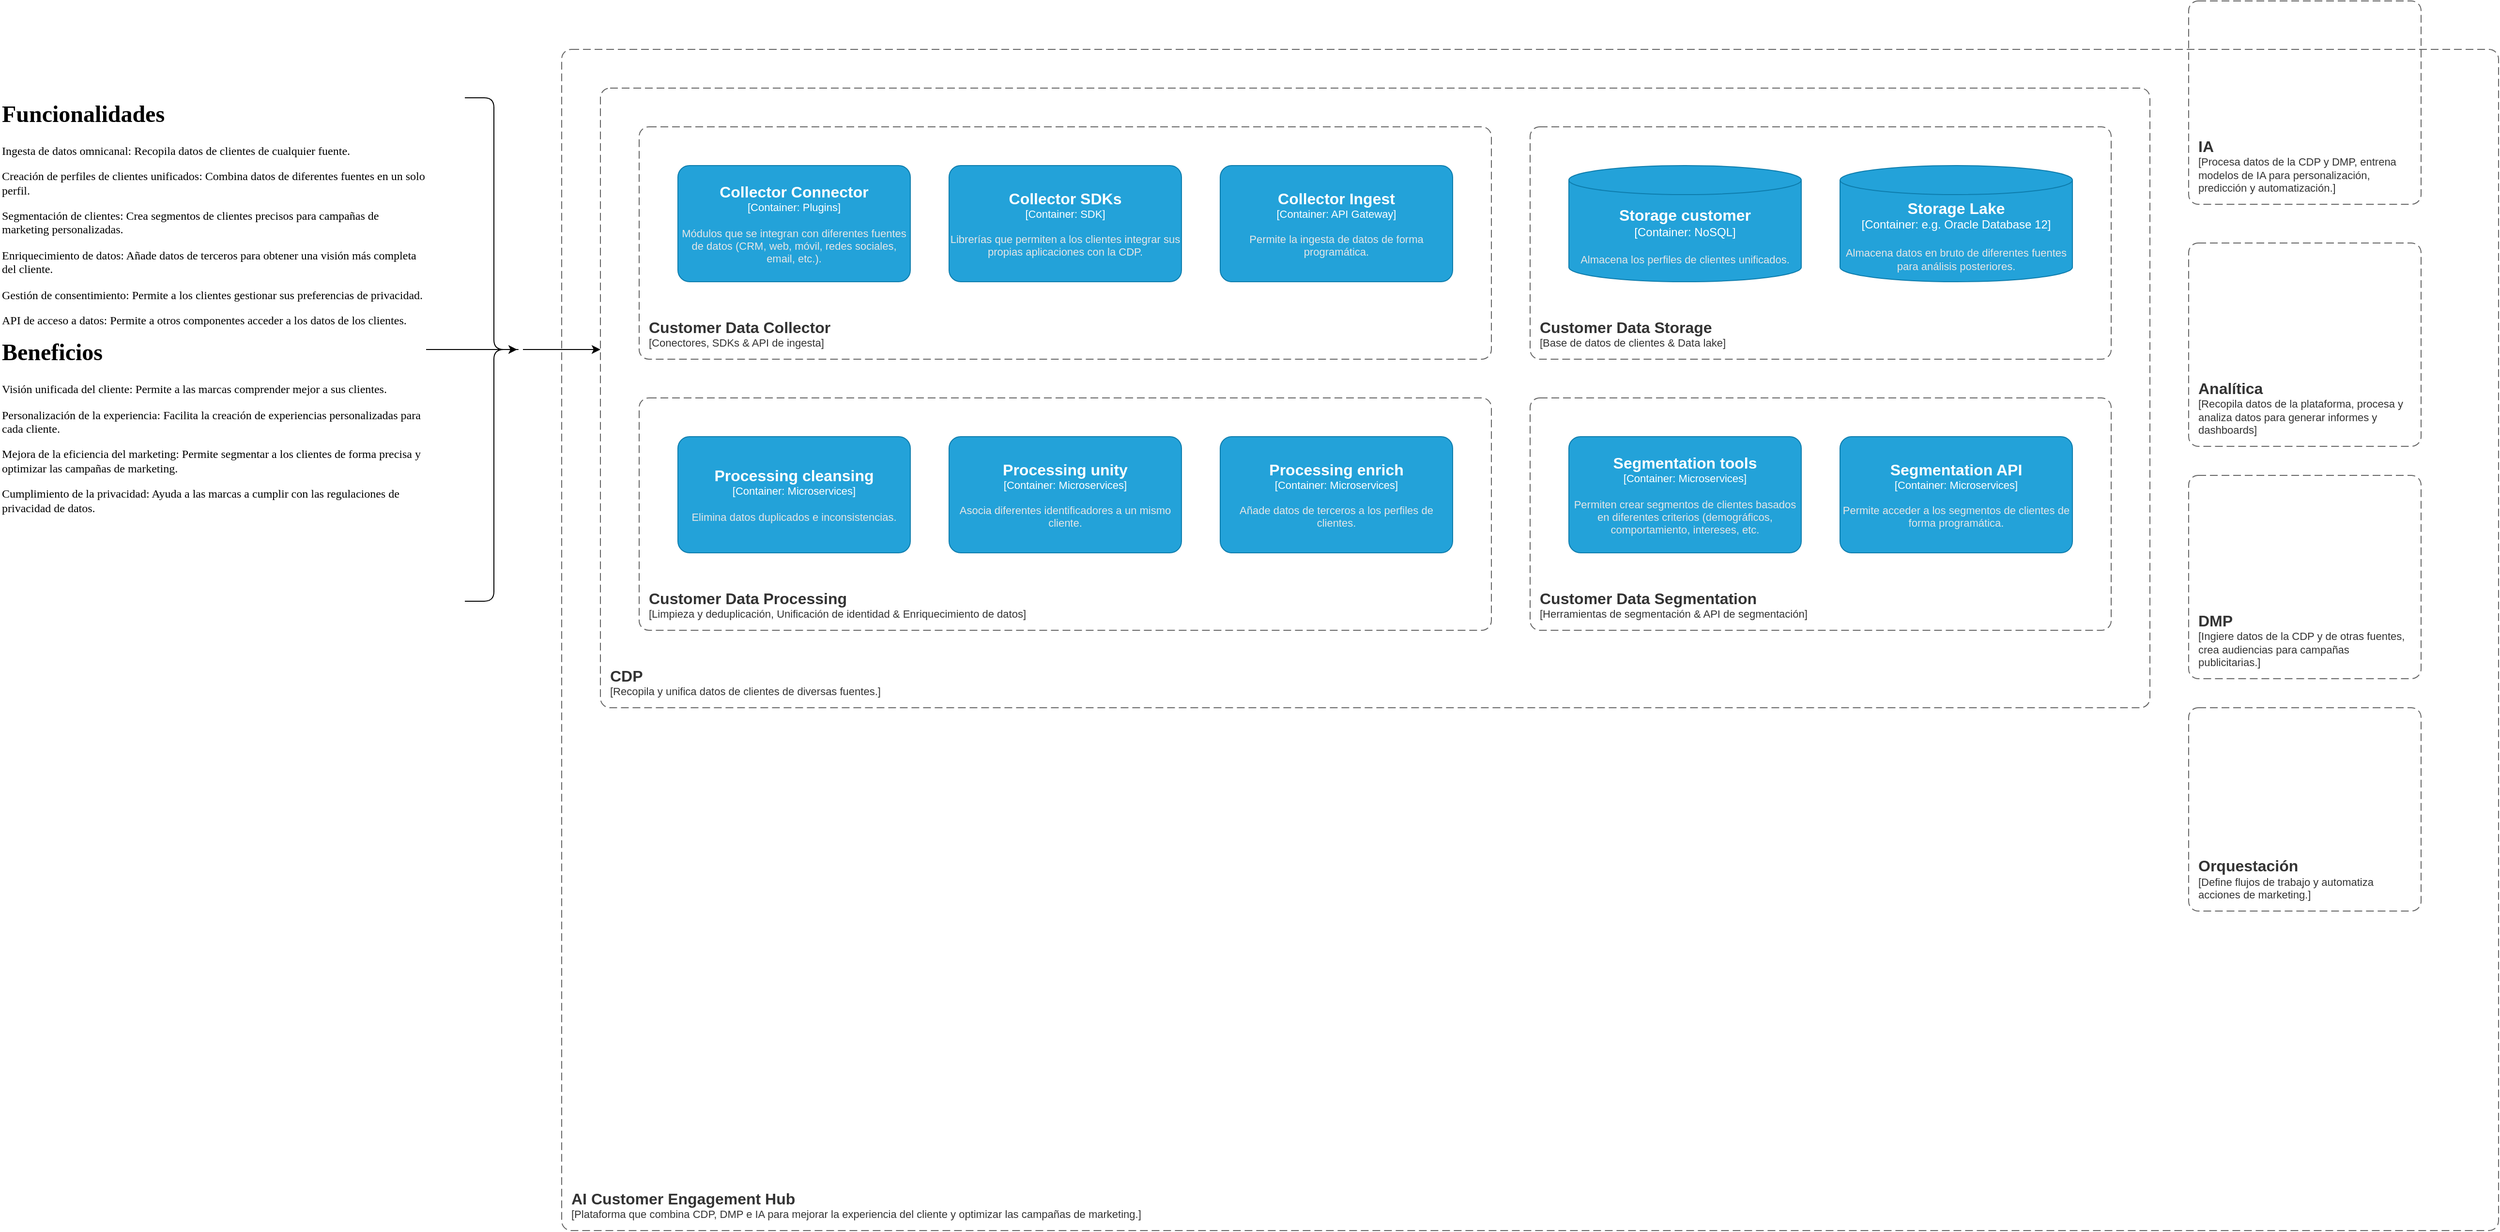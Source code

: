 <mxfile version="24.9.1">
  <diagram name="Página-1" id="8ns1A4Lw5q0Kcc-kzKeY">
    <mxGraphModel dx="4191" dy="3411" grid="1" gridSize="10" guides="1" tooltips="1" connect="1" arrows="1" fold="1" page="1" pageScale="1" pageWidth="827" pageHeight="1169" math="0" shadow="0">
      <root>
        <mxCell id="0" />
        <mxCell id="1" parent="0" />
        <object placeholders="1" c4Name="AI Customer Engagement Hub" c4Type="SystemScopeBoundary" c4Application="Plataforma que combina CDP, DMP e IA para mejorar la experiencia del cliente y optimizar las campañas de marketing." label="&lt;font style=&quot;font-size: 16px&quot;&gt;&lt;b&gt;&lt;div style=&quot;text-align: left&quot;&gt;%c4Name%&lt;/div&gt;&lt;/b&gt;&lt;/font&gt;&lt;div style=&quot;text-align: left&quot;&gt;[%c4Application%]&lt;/div&gt;" id="nFXq9R1NBtmZ2OUyRAh7-2">
          <mxCell style="rounded=1;fontSize=11;whiteSpace=wrap;html=1;dashed=1;arcSize=20;fillColor=none;strokeColor=#666666;fontColor=#333333;labelBackgroundColor=none;align=left;verticalAlign=bottom;labelBorderColor=none;spacingTop=0;spacing=10;dashPattern=8 4;metaEdit=1;rotatable=0;perimeter=rectanglePerimeter;noLabel=0;labelPadding=0;allowArrows=0;connectable=0;expand=0;recursiveResize=0;editable=1;pointerEvents=0;absoluteArcSize=1;points=[[0.25,0,0],[0.5,0,0],[0.75,0,0],[1,0.25,0],[1,0.5,0],[1,0.75,0],[0.75,1,0],[0.5,1,0],[0.25,1,0],[0,0.75,0],[0,0.5,0],[0,0.25,0]];" vertex="1" parent="1">
            <mxGeometry x="40" y="40" width="2000" height="1220" as="geometry" />
          </mxCell>
        </object>
        <object placeholders="1" c4Name="CDP" c4Type="ContainerScopeBoundary" c4Application="Recopila y unifica datos de clientes de diversas fuentes." label="&lt;font style=&quot;font-size: 16px&quot;&gt;&lt;b&gt;&lt;div style=&quot;text-align: left&quot;&gt;%c4Name%&lt;/div&gt;&lt;/b&gt;&lt;/font&gt;&lt;div style=&quot;text-align: left&quot;&gt;[%c4Application%]&lt;/div&gt;" id="nFXq9R1NBtmZ2OUyRAh7-3">
          <mxCell style="rounded=1;fontSize=11;whiteSpace=wrap;html=1;dashed=1;arcSize=20;fillColor=none;strokeColor=#666666;fontColor=#333333;labelBackgroundColor=none;align=left;verticalAlign=bottom;labelBorderColor=none;spacingTop=0;spacing=10;dashPattern=8 4;metaEdit=1;rotatable=0;perimeter=rectanglePerimeter;noLabel=0;labelPadding=0;allowArrows=0;connectable=0;expand=0;recursiveResize=0;editable=1;pointerEvents=0;absoluteArcSize=1;points=[[0.25,0,0],[0.5,0,0],[0.75,0,0],[1,0.25,0],[1,0.5,0],[1,0.75,0],[0.75,1,0],[0.5,1,0],[0.25,1,0],[0,0.75,0],[0,0.5,0],[0,0.25,0]];" vertex="1" parent="1">
            <mxGeometry x="80" y="80" width="1600" height="640" as="geometry" />
          </mxCell>
        </object>
        <object placeholders="1" c4Name="DMP" c4Type="ContainerScopeBoundary" c4Application="Ingiere datos de la CDP y de otras fuentes, crea audiencias para campañas publicitarias." label="&lt;font style=&quot;font-size: 16px&quot;&gt;&lt;b&gt;&lt;div style=&quot;text-align: left&quot;&gt;%c4Name%&lt;/div&gt;&lt;/b&gt;&lt;/font&gt;&lt;div style=&quot;text-align: left&quot;&gt;[%c4Application%]&lt;/div&gt;" id="nFXq9R1NBtmZ2OUyRAh7-4">
          <mxCell style="rounded=1;fontSize=11;whiteSpace=wrap;html=1;dashed=1;arcSize=20;fillColor=none;strokeColor=#666666;fontColor=#333333;labelBackgroundColor=none;align=left;verticalAlign=bottom;labelBorderColor=none;spacingTop=0;spacing=10;dashPattern=8 4;metaEdit=1;rotatable=0;perimeter=rectanglePerimeter;noLabel=0;labelPadding=0;allowArrows=0;connectable=0;expand=0;recursiveResize=0;editable=1;pointerEvents=0;absoluteArcSize=1;points=[[0.25,0,0],[0.5,0,0],[0.75,0,0],[1,0.25,0],[1,0.5,0],[1,0.75,0],[0.75,1,0],[0.5,1,0],[0.25,1,0],[0,0.75,0],[0,0.5,0],[0,0.25,0]];" vertex="1" parent="1">
            <mxGeometry x="1720" y="480" width="240" height="210" as="geometry" />
          </mxCell>
        </object>
        <object placeholders="1" c4Name="IA" c4Type="ContainerScopeBoundary" c4Application="Procesa datos de la CDP y DMP, entrena modelos de IA para personalización, predicción y automatización." label="&lt;font style=&quot;font-size: 16px&quot;&gt;&lt;b&gt;&lt;div style=&quot;text-align: left&quot;&gt;%c4Name%&lt;/div&gt;&lt;/b&gt;&lt;/font&gt;&lt;div style=&quot;text-align: left&quot;&gt;[%c4Application%]&lt;/div&gt;" id="nFXq9R1NBtmZ2OUyRAh7-5">
          <mxCell style="rounded=1;fontSize=11;whiteSpace=wrap;html=1;dashed=1;arcSize=20;fillColor=none;strokeColor=#666666;fontColor=#333333;labelBackgroundColor=none;align=left;verticalAlign=bottom;labelBorderColor=none;spacingTop=0;spacing=10;dashPattern=8 4;metaEdit=1;rotatable=0;perimeter=rectanglePerimeter;noLabel=0;labelPadding=0;allowArrows=0;connectable=0;expand=0;recursiveResize=0;editable=1;pointerEvents=0;absoluteArcSize=1;points=[[0.25,0,0],[0.5,0,0],[0.75,0,0],[1,0.25,0],[1,0.5,0],[1,0.75,0],[0.75,1,0],[0.5,1,0],[0.25,1,0],[0,0.75,0],[0,0.5,0],[0,0.25,0]];" vertex="1" parent="1">
            <mxGeometry x="1720" y="-10" width="240" height="210" as="geometry" />
          </mxCell>
        </object>
        <object placeholders="1" c4Name="Orquestación" c4Type="ContainerScopeBoundary" c4Application="Define flujos de trabajo y automatiza acciones de marketing." label="&lt;font style=&quot;font-size: 16px&quot;&gt;&lt;b&gt;&lt;div style=&quot;text-align: left&quot;&gt;%c4Name%&lt;/div&gt;&lt;/b&gt;&lt;/font&gt;&lt;div style=&quot;text-align: left&quot;&gt;[%c4Application%]&lt;/div&gt;" id="nFXq9R1NBtmZ2OUyRAh7-6">
          <mxCell style="rounded=1;fontSize=11;whiteSpace=wrap;html=1;dashed=1;arcSize=20;fillColor=none;strokeColor=#666666;fontColor=#333333;labelBackgroundColor=none;align=left;verticalAlign=bottom;labelBorderColor=none;spacingTop=0;spacing=10;dashPattern=8 4;metaEdit=1;rotatable=0;perimeter=rectanglePerimeter;noLabel=0;labelPadding=0;allowArrows=0;connectable=0;expand=0;recursiveResize=0;editable=1;pointerEvents=0;absoluteArcSize=1;points=[[0.25,0,0],[0.5,0,0],[0.75,0,0],[1,0.25,0],[1,0.5,0],[1,0.75,0],[0.75,1,0],[0.5,1,0],[0.25,1,0],[0,0.75,0],[0,0.5,0],[0,0.25,0]];" vertex="1" parent="1">
            <mxGeometry x="1720" y="720" width="240" height="210" as="geometry" />
          </mxCell>
        </object>
        <object placeholders="1" c4Name="Analítica" c4Type="ContainerScopeBoundary" c4Application="Recopila datos de la plataforma, procesa y analiza datos para generar informes y dashboards" label="&lt;font style=&quot;font-size: 16px&quot;&gt;&lt;b&gt;&lt;div style=&quot;text-align: left&quot;&gt;%c4Name%&lt;/div&gt;&lt;/b&gt;&lt;/font&gt;&lt;div style=&quot;text-align: left&quot;&gt;[%c4Application%]&lt;/div&gt;" id="nFXq9R1NBtmZ2OUyRAh7-7">
          <mxCell style="rounded=1;fontSize=11;whiteSpace=wrap;html=1;dashed=1;arcSize=20;fillColor=none;strokeColor=#666666;fontColor=#333333;labelBackgroundColor=none;align=left;verticalAlign=bottom;labelBorderColor=none;spacingTop=0;spacing=10;dashPattern=8 4;metaEdit=1;rotatable=0;perimeter=rectanglePerimeter;noLabel=0;labelPadding=0;allowArrows=0;connectable=0;expand=0;recursiveResize=0;editable=1;pointerEvents=0;absoluteArcSize=1;points=[[0.25,0,0],[0.5,0,0],[0.75,0,0],[1,0.25,0],[1,0.5,0],[1,0.75,0],[0.75,1,0],[0.5,1,0],[0.25,1,0],[0,0.75,0],[0,0.5,0],[0,0.25,0]];" vertex="1" parent="1">
            <mxGeometry x="1720" y="240" width="240" height="210" as="geometry" />
          </mxCell>
        </object>
        <object placeholders="1" c4Name="Collector Connector" c4Type="Container" c4Technology="Plugins" c4Description="Módulos que se integran con diferentes fuentes de datos (CRM, web, móvil, redes sociales, email, etc.)." label="&lt;font style=&quot;font-size: 16px&quot;&gt;&lt;b&gt;%c4Name%&lt;/b&gt;&lt;/font&gt;&lt;div&gt;[%c4Type%: %c4Technology%]&lt;/div&gt;&lt;br&gt;&lt;div&gt;&lt;font style=&quot;font-size: 11px&quot;&gt;&lt;font color=&quot;#E6E6E6&quot;&gt;%c4Description%&lt;/font&gt;&lt;/div&gt;" id="nFXq9R1NBtmZ2OUyRAh7-9">
          <mxCell style="rounded=1;whiteSpace=wrap;html=1;fontSize=11;labelBackgroundColor=none;fillColor=#23A2D9;fontColor=#ffffff;align=center;arcSize=10;strokeColor=#0E7DAD;metaEdit=1;resizable=0;points=[[0.25,0,0],[0.5,0,0],[0.75,0,0],[1,0.25,0],[1,0.5,0],[1,0.75,0],[0.75,1,0],[0.5,1,0],[0.25,1,0],[0,0.75,0],[0,0.5,0],[0,0.25,0]];" vertex="1" parent="1">
            <mxGeometry x="160" y="160" width="240" height="120" as="geometry" />
          </mxCell>
        </object>
        <object placeholders="1" c4Name="Collector SDKs" c4Type="Container" c4Technology="SDK" c4Description="Librerías que permiten a los clientes integrar sus propias aplicaciones con la CDP." label="&lt;font style=&quot;font-size: 16px&quot;&gt;&lt;b&gt;%c4Name%&lt;/b&gt;&lt;/font&gt;&lt;div&gt;[%c4Type%: %c4Technology%]&lt;/div&gt;&lt;br&gt;&lt;div&gt;&lt;font style=&quot;font-size: 11px&quot;&gt;&lt;font color=&quot;#E6E6E6&quot;&gt;%c4Description%&lt;/font&gt;&lt;/div&gt;" id="nFXq9R1NBtmZ2OUyRAh7-11">
          <mxCell style="rounded=1;whiteSpace=wrap;html=1;fontSize=11;labelBackgroundColor=none;fillColor=#23A2D9;fontColor=#ffffff;align=center;arcSize=10;strokeColor=#0E7DAD;metaEdit=1;resizable=0;points=[[0.25,0,0],[0.5,0,0],[0.75,0,0],[1,0.25,0],[1,0.5,0],[1,0.75,0],[0.75,1,0],[0.5,1,0],[0.25,1,0],[0,0.75,0],[0,0.5,0],[0,0.25,0]];" vertex="1" parent="1">
            <mxGeometry x="440" y="160" width="240" height="120" as="geometry" />
          </mxCell>
        </object>
        <object placeholders="1" c4Name="Collector Ingest" c4Type="Container" c4Technology="API Gateway" c4Description="Permite la ingesta de datos de forma programática." label="&lt;font style=&quot;font-size: 16px&quot;&gt;&lt;b&gt;%c4Name%&lt;/b&gt;&lt;/font&gt;&lt;div&gt;[%c4Type%: %c4Technology%]&lt;/div&gt;&lt;br&gt;&lt;div&gt;&lt;font style=&quot;font-size: 11px&quot;&gt;&lt;font color=&quot;#E6E6E6&quot;&gt;%c4Description%&lt;/font&gt;&lt;/div&gt;" id="nFXq9R1NBtmZ2OUyRAh7-12">
          <mxCell style="rounded=1;whiteSpace=wrap;html=1;fontSize=11;labelBackgroundColor=none;fillColor=#23A2D9;fontColor=#ffffff;align=center;arcSize=10;strokeColor=#0E7DAD;metaEdit=1;resizable=0;points=[[0.25,0,0],[0.5,0,0],[0.75,0,0],[1,0.25,0],[1,0.5,0],[1,0.75,0],[0.75,1,0],[0.5,1,0],[0.25,1,0],[0,0.75,0],[0,0.5,0],[0,0.25,0]];" vertex="1" parent="1">
            <mxGeometry x="720" y="160" width="240" height="120" as="geometry" />
          </mxCell>
        </object>
        <object placeholders="1" c4Name="Customer Data Collector" c4Type="ContainerScopeBoundary" c4Application="Conectores, SDKs &amp; API de ingesta" label="&lt;font style=&quot;font-size: 16px&quot;&gt;&lt;b&gt;&lt;div style=&quot;text-align: left&quot;&gt;%c4Name%&lt;/div&gt;&lt;/b&gt;&lt;/font&gt;&lt;div style=&quot;text-align: left&quot;&gt;[%c4Application%]&lt;/div&gt;" id="nFXq9R1NBtmZ2OUyRAh7-13">
          <mxCell style="rounded=1;fontSize=11;whiteSpace=wrap;html=1;dashed=1;arcSize=20;fillColor=none;strokeColor=#666666;fontColor=#333333;labelBackgroundColor=none;align=left;verticalAlign=bottom;labelBorderColor=none;spacingTop=0;spacing=10;dashPattern=8 4;metaEdit=1;rotatable=0;perimeter=rectanglePerimeter;noLabel=0;labelPadding=0;allowArrows=0;connectable=0;expand=0;recursiveResize=0;editable=1;pointerEvents=0;absoluteArcSize=1;points=[[0.25,0,0],[0.5,0,0],[0.75,0,0],[1,0.25,0],[1,0.5,0],[1,0.75,0],[0.75,1,0],[0.5,1,0],[0.25,1,0],[0,0.75,0],[0,0.5,0],[0,0.25,0]];" vertex="1" parent="1">
            <mxGeometry x="120" y="120" width="880" height="240" as="geometry" />
          </mxCell>
        </object>
        <object placeholders="1" c4Name="Customer Data Storage" c4Type="ContainerScopeBoundary" c4Application="Base de datos de clientes &amp; Data lake" label="&lt;font style=&quot;font-size: 16px&quot;&gt;&lt;b&gt;&lt;div style=&quot;text-align: left&quot;&gt;%c4Name%&lt;/div&gt;&lt;/b&gt;&lt;/font&gt;&lt;div style=&quot;text-align: left&quot;&gt;[%c4Application%]&lt;/div&gt;" id="nFXq9R1NBtmZ2OUyRAh7-14">
          <mxCell style="rounded=1;fontSize=11;whiteSpace=wrap;html=1;dashed=1;arcSize=20;fillColor=none;strokeColor=#666666;fontColor=#333333;labelBackgroundColor=none;align=left;verticalAlign=bottom;labelBorderColor=none;spacingTop=0;spacing=10;dashPattern=8 4;metaEdit=1;rotatable=0;perimeter=rectanglePerimeter;noLabel=0;labelPadding=0;allowArrows=0;connectable=0;expand=0;recursiveResize=0;editable=1;pointerEvents=0;absoluteArcSize=1;points=[[0.25,0,0],[0.5,0,0],[0.75,0,0],[1,0.25,0],[1,0.5,0],[1,0.75,0],[0.75,1,0],[0.5,1,0],[0.25,1,0],[0,0.75,0],[0,0.5,0],[0,0.25,0]];" vertex="1" parent="1">
            <mxGeometry x="1040" y="120" width="600" height="240" as="geometry" />
          </mxCell>
        </object>
        <object placeholders="1" c4Name="Storage customer" c4Type="Container" c4Technology="NoSQL" c4Description="Almacena los perfiles de clientes unificados. " label="&lt;font style=&quot;font-size: 16px&quot;&gt;&lt;b&gt;%c4Name%&lt;/b&gt;&lt;/font&gt;&lt;div&gt;[%c4Type%:&amp;nbsp;%c4Technology%]&lt;/div&gt;&lt;br&gt;&lt;div&gt;&lt;font style=&quot;font-size: 11px&quot;&gt;&lt;font color=&quot;#E6E6E6&quot;&gt;%c4Description%&lt;/font&gt;&lt;/div&gt;" id="nFXq9R1NBtmZ2OUyRAh7-15">
          <mxCell style="shape=cylinder3;size=15;whiteSpace=wrap;html=1;boundedLbl=1;rounded=0;labelBackgroundColor=none;fillColor=#23A2D9;fontSize=12;fontColor=#ffffff;align=center;strokeColor=#0E7DAD;metaEdit=1;points=[[0.5,0,0],[1,0.25,0],[1,0.5,0],[1,0.75,0],[0.5,1,0],[0,0.75,0],[0,0.5,0],[0,0.25,0]];resizable=0;" vertex="1" parent="1">
            <mxGeometry x="1080" y="160" width="240" height="120" as="geometry" />
          </mxCell>
        </object>
        <object placeholders="1" c4Name="Storage Lake" c4Type="Container" c4Technology="e.g. Oracle Database 12" c4Description="Almacena datos en bruto de diferentes fuentes para análisis posteriores." label="&lt;font style=&quot;font-size: 16px&quot;&gt;&lt;b&gt;%c4Name%&lt;/b&gt;&lt;/font&gt;&lt;div&gt;[%c4Type%:&amp;nbsp;%c4Technology%]&lt;/div&gt;&lt;br&gt;&lt;div&gt;&lt;font style=&quot;font-size: 11px&quot;&gt;&lt;font color=&quot;#E6E6E6&quot;&gt;%c4Description%&lt;/font&gt;&lt;/div&gt;" id="nFXq9R1NBtmZ2OUyRAh7-16">
          <mxCell style="shape=cylinder3;size=15;whiteSpace=wrap;html=1;boundedLbl=1;rounded=0;labelBackgroundColor=none;fillColor=#23A2D9;fontSize=12;fontColor=#ffffff;align=center;strokeColor=#0E7DAD;metaEdit=1;points=[[0.5,0,0],[1,0.25,0],[1,0.5,0],[1,0.75,0],[0.5,1,0],[0,0.75,0],[0,0.5,0],[0,0.25,0]];resizable=0;" vertex="1" parent="1">
            <mxGeometry x="1360" y="160" width="240" height="120" as="geometry" />
          </mxCell>
        </object>
        <object placeholders="1" c4Name="Customer Data Processing" c4Type="ContainerScopeBoundary" c4Application="Limpieza y deduplicación, Unificación de identidad &amp; Enriquecimiento de datos" label="&lt;font style=&quot;font-size: 16px&quot;&gt;&lt;b&gt;&lt;div style=&quot;text-align: left&quot;&gt;%c4Name%&lt;/div&gt;&lt;/b&gt;&lt;/font&gt;&lt;div style=&quot;text-align: left&quot;&gt;[%c4Application%]&lt;/div&gt;" id="nFXq9R1NBtmZ2OUyRAh7-17">
          <mxCell style="rounded=1;fontSize=11;whiteSpace=wrap;html=1;dashed=1;arcSize=20;fillColor=none;strokeColor=#666666;fontColor=#333333;labelBackgroundColor=none;align=left;verticalAlign=bottom;labelBorderColor=none;spacingTop=0;spacing=10;dashPattern=8 4;metaEdit=1;rotatable=0;perimeter=rectanglePerimeter;noLabel=0;labelPadding=0;allowArrows=0;connectable=0;expand=0;recursiveResize=0;editable=1;pointerEvents=0;absoluteArcSize=1;points=[[0.25,0,0],[0.5,0,0],[0.75,0,0],[1,0.25,0],[1,0.5,0],[1,0.75,0],[0.75,1,0],[0.5,1,0],[0.25,1,0],[0,0.75,0],[0,0.5,0],[0,0.25,0]];" vertex="1" parent="1">
            <mxGeometry x="120" y="400" width="880" height="240" as="geometry" />
          </mxCell>
        </object>
        <object placeholders="1" c4Name="Processing cleansing" c4Type="Container" c4Technology="Microservices" c4Description="Elimina datos duplicados e inconsistencias." label="&lt;font style=&quot;font-size: 16px&quot;&gt;&lt;b&gt;%c4Name%&lt;/b&gt;&lt;/font&gt;&lt;div&gt;[%c4Type%: %c4Technology%]&lt;/div&gt;&lt;br&gt;&lt;div&gt;&lt;font style=&quot;font-size: 11px&quot;&gt;&lt;font color=&quot;#E6E6E6&quot;&gt;%c4Description%&lt;/font&gt;&lt;/div&gt;" id="nFXq9R1NBtmZ2OUyRAh7-18">
          <mxCell style="rounded=1;whiteSpace=wrap;html=1;fontSize=11;labelBackgroundColor=none;fillColor=#23A2D9;fontColor=#ffffff;align=center;arcSize=10;strokeColor=#0E7DAD;metaEdit=1;resizable=0;points=[[0.25,0,0],[0.5,0,0],[0.75,0,0],[1,0.25,0],[1,0.5,0],[1,0.75,0],[0.75,1,0],[0.5,1,0],[0.25,1,0],[0,0.75,0],[0,0.5,0],[0,0.25,0]];" vertex="1" parent="1">
            <mxGeometry x="160" y="440" width="240" height="120" as="geometry" />
          </mxCell>
        </object>
        <object placeholders="1" c4Name="Processing unity" c4Type="Container" c4Technology="Microservices" c4Description="Asocia diferentes identificadores a un mismo cliente." label="&lt;font style=&quot;font-size: 16px&quot;&gt;&lt;b&gt;%c4Name%&lt;/b&gt;&lt;/font&gt;&lt;div&gt;[%c4Type%: %c4Technology%]&lt;/div&gt;&lt;br&gt;&lt;div&gt;&lt;font style=&quot;font-size: 11px&quot;&gt;&lt;font color=&quot;#E6E6E6&quot;&gt;%c4Description%&lt;/font&gt;&lt;/div&gt;" id="nFXq9R1NBtmZ2OUyRAh7-19">
          <mxCell style="rounded=1;whiteSpace=wrap;html=1;fontSize=11;labelBackgroundColor=none;fillColor=#23A2D9;fontColor=#ffffff;align=center;arcSize=10;strokeColor=#0E7DAD;metaEdit=1;resizable=0;points=[[0.25,0,0],[0.5,0,0],[0.75,0,0],[1,0.25,0],[1,0.5,0],[1,0.75,0],[0.75,1,0],[0.5,1,0],[0.25,1,0],[0,0.75,0],[0,0.5,0],[0,0.25,0]];" vertex="1" parent="1">
            <mxGeometry x="440" y="440" width="240" height="120" as="geometry" />
          </mxCell>
        </object>
        <object placeholders="1" c4Name="Processing enrich" c4Type="Container" c4Technology="Microservices" c4Description="Añade datos de terceros a los perfiles de clientes." label="&lt;font style=&quot;font-size: 16px&quot;&gt;&lt;b&gt;%c4Name%&lt;/b&gt;&lt;/font&gt;&lt;div&gt;[%c4Type%: %c4Technology%]&lt;/div&gt;&lt;br&gt;&lt;div&gt;&lt;font style=&quot;font-size: 11px&quot;&gt;&lt;font color=&quot;#E6E6E6&quot;&gt;%c4Description%&lt;/font&gt;&lt;/div&gt;" id="nFXq9R1NBtmZ2OUyRAh7-20">
          <mxCell style="rounded=1;whiteSpace=wrap;html=1;fontSize=11;labelBackgroundColor=none;fillColor=#23A2D9;fontColor=#ffffff;align=center;arcSize=10;strokeColor=#0E7DAD;metaEdit=1;resizable=0;points=[[0.25,0,0],[0.5,0,0],[0.75,0,0],[1,0.25,0],[1,0.5,0],[1,0.75,0],[0.75,1,0],[0.5,1,0],[0.25,1,0],[0,0.75,0],[0,0.5,0],[0,0.25,0]];" vertex="1" parent="1">
            <mxGeometry x="720" y="440" width="240" height="120" as="geometry" />
          </mxCell>
        </object>
        <object placeholders="1" c4Name="Customer Data Segmentation" c4Type="ContainerScopeBoundary" c4Application="Herramientas de segmentación &amp; API de segmentación" label="&lt;font style=&quot;font-size: 16px&quot;&gt;&lt;b&gt;&lt;div style=&quot;text-align: left&quot;&gt;%c4Name%&lt;/div&gt;&lt;/b&gt;&lt;/font&gt;&lt;div style=&quot;text-align: left&quot;&gt;[%c4Application%]&lt;/div&gt;" id="nFXq9R1NBtmZ2OUyRAh7-21">
          <mxCell style="rounded=1;fontSize=11;whiteSpace=wrap;html=1;dashed=1;arcSize=20;fillColor=none;strokeColor=#666666;fontColor=#333333;labelBackgroundColor=none;align=left;verticalAlign=bottom;labelBorderColor=none;spacingTop=0;spacing=10;dashPattern=8 4;metaEdit=1;rotatable=0;perimeter=rectanglePerimeter;noLabel=0;labelPadding=0;allowArrows=0;connectable=0;expand=0;recursiveResize=0;editable=1;pointerEvents=0;absoluteArcSize=1;points=[[0.25,0,0],[0.5,0,0],[0.75,0,0],[1,0.25,0],[1,0.5,0],[1,0.75,0],[0.75,1,0],[0.5,1,0],[0.25,1,0],[0,0.75,0],[0,0.5,0],[0,0.25,0]];" vertex="1" parent="1">
            <mxGeometry x="1040" y="400" width="600" height="240" as="geometry" />
          </mxCell>
        </object>
        <object placeholders="1" c4Name="Segmentation tools" c4Type="Container" c4Technology="Microservices" c4Description="Permiten crear segmentos de clientes basados en diferentes criterios (demográficos, comportamiento, intereses, etc." label="&lt;font style=&quot;font-size: 16px&quot;&gt;&lt;b&gt;%c4Name%&lt;/b&gt;&lt;/font&gt;&lt;div&gt;[%c4Type%: %c4Technology%]&lt;/div&gt;&lt;br&gt;&lt;div&gt;&lt;font style=&quot;font-size: 11px&quot;&gt;&lt;font color=&quot;#E6E6E6&quot;&gt;%c4Description%&lt;/font&gt;&lt;/div&gt;" id="nFXq9R1NBtmZ2OUyRAh7-22">
          <mxCell style="rounded=1;whiteSpace=wrap;html=1;fontSize=11;labelBackgroundColor=none;fillColor=#23A2D9;fontColor=#ffffff;align=center;arcSize=10;strokeColor=#0E7DAD;metaEdit=1;resizable=0;points=[[0.25,0,0],[0.5,0,0],[0.75,0,0],[1,0.25,0],[1,0.5,0],[1,0.75,0],[0.75,1,0],[0.5,1,0],[0.25,1,0],[0,0.75,0],[0,0.5,0],[0,0.25,0]];" vertex="1" parent="1">
            <mxGeometry x="1080" y="440" width="240" height="120" as="geometry" />
          </mxCell>
        </object>
        <object placeholders="1" c4Name="Segmentation API" c4Type="Container" c4Technology="Microservices" c4Description="Permite acceder a los segmentos de clientes de forma programática." label="&lt;font style=&quot;font-size: 16px&quot;&gt;&lt;b&gt;%c4Name%&lt;/b&gt;&lt;/font&gt;&lt;div&gt;[%c4Type%: %c4Technology%]&lt;/div&gt;&lt;br&gt;&lt;div&gt;&lt;font style=&quot;font-size: 11px&quot;&gt;&lt;font color=&quot;#E6E6E6&quot;&gt;%c4Description%&lt;/font&gt;&lt;/div&gt;" id="nFXq9R1NBtmZ2OUyRAh7-23">
          <mxCell style="rounded=1;whiteSpace=wrap;html=1;fontSize=11;labelBackgroundColor=none;fillColor=#23A2D9;fontColor=#ffffff;align=center;arcSize=10;strokeColor=#0E7DAD;metaEdit=1;resizable=0;points=[[0.25,0,0],[0.5,0,0],[0.75,0,0],[1,0.25,0],[1,0.5,0],[1,0.75,0],[0.75,1,0],[0.5,1,0],[0.25,1,0],[0,0.75,0],[0,0.5,0],[0,0.25,0]];" vertex="1" parent="1">
            <mxGeometry x="1360" y="440" width="240" height="120" as="geometry" />
          </mxCell>
        </object>
        <mxCell id="nFXq9R1NBtmZ2OUyRAh7-25" style="edgeStyle=orthogonalEdgeStyle;rounded=0;orthogonalLoop=1;jettySize=auto;html=1;" edge="1" parent="1" source="nFXq9R1NBtmZ2OUyRAh7-24">
          <mxGeometry relative="1" as="geometry">
            <mxPoint x="80" y="350" as="targetPoint" />
          </mxGeometry>
        </mxCell>
        <mxCell id="nFXq9R1NBtmZ2OUyRAh7-24" value="" style="shape=curlyBracket;whiteSpace=wrap;html=1;rounded=1;flipH=1;labelPosition=right;verticalLabelPosition=middle;align=left;verticalAlign=middle;size=0.5;" vertex="1" parent="1">
          <mxGeometry x="-60" y="90" width="60" height="520" as="geometry" />
        </mxCell>
        <mxCell id="nFXq9R1NBtmZ2OUyRAh7-26" value="&lt;h1 style=&quot;margin-top: 0px;&quot;&gt;&lt;font style=&quot;font-size: 24px;&quot; face=&quot;Verdana&quot;&gt;Funcionalidades&lt;/font&gt;&lt;/h1&gt;&lt;p style=&quot;margin-top: 0px;&quot;&gt;&lt;font face=&quot;Verdana&quot;&gt;&lt;span style=&quot;background-color: initial;&quot;&gt;Ingesta de datos omnicanal:&lt;/span&gt;&lt;span style=&quot;background-color: initial;&quot;&gt;  Recopila datos de clientes de cualquier fuente.&lt;/span&gt;&lt;/font&gt;&lt;/p&gt;&lt;p style=&quot;margin-top: 0px;&quot;&gt;&lt;font face=&quot;Verdana&quot;&gt;&lt;span style=&quot;background-color: initial;&quot;&gt;Creación de perfiles de clientes unificados:&lt;/span&gt;&lt;span style=&quot;background-color: initial;&quot;&gt;  Combina datos de diferentes fuentes en un solo perfil.&lt;/span&gt;&lt;/font&gt;&lt;/p&gt;&lt;p style=&quot;margin-top: 0px;&quot;&gt;&lt;font face=&quot;Verdana&quot;&gt;&lt;span style=&quot;background-color: initial;&quot;&gt;Segmentación de clientes:&lt;/span&gt;&lt;span style=&quot;background-color: initial;&quot;&gt;  Crea segmentos de clientes precisos para campañas de marketing personalizadas.&lt;/span&gt;&lt;/font&gt;&lt;/p&gt;&lt;p style=&quot;margin-top: 0px;&quot;&gt;&lt;font face=&quot;Verdana&quot;&gt;&lt;span style=&quot;background-color: initial;&quot;&gt;Enriquecimiento de datos:&lt;/span&gt;&lt;span style=&quot;background-color: initial;&quot;&gt;  Añade datos de terceros para obtener una visión más completa del cliente.&lt;/span&gt;&lt;/font&gt;&lt;/p&gt;&lt;p style=&quot;margin-top: 0px;&quot;&gt;&lt;font face=&quot;Verdana&quot;&gt;&lt;span style=&quot;background-color: initial;&quot;&gt;Gestión de consentimiento:&lt;/span&gt;&lt;span style=&quot;background-color: initial;&quot;&gt;  Permite a los clientes gestionar sus preferencias de privacidad.&lt;/span&gt;&lt;/font&gt;&lt;/p&gt;&lt;p style=&quot;margin-top: 0px;&quot;&gt;&lt;font face=&quot;Verdana&quot;&gt;&lt;span style=&quot;background-color: initial;&quot;&gt;API de acceso a datos:&lt;/span&gt;&lt;span style=&quot;background-color: initial;&quot;&gt;  Permite a otros componentes acceder a los datos de los clientes.&lt;/span&gt;&lt;/font&gt;&lt;/p&gt;&lt;h1 style=&quot;margin-top: 0px;&quot;&gt;&lt;font face=&quot;Verdana&quot;&gt;Beneficios&lt;/font&gt;&lt;/h1&gt;&lt;p style=&quot;margin-top: 0px;&quot;&gt;&lt;font face=&quot;Verdana&quot;&gt;&lt;span style=&quot;background-color: initial;&quot;&gt;Visión unificada del cliente:&lt;/span&gt;&lt;span style=&quot;background-color: initial;&quot;&gt;  Permite a las marcas comprender mejor a sus clientes.&lt;/span&gt;&lt;/font&gt;&lt;/p&gt;&lt;p style=&quot;margin-top: 0px;&quot;&gt;&lt;font face=&quot;Verdana&quot;&gt;&lt;span style=&quot;background-color: initial;&quot;&gt;Personalización de la experiencia:&lt;/span&gt;&lt;span style=&quot;background-color: initial;&quot;&gt;  Facilita la creación de experiencias personalizadas para cada cliente.&lt;/span&gt;&lt;/font&gt;&lt;/p&gt;&lt;p style=&quot;margin-top: 0px;&quot;&gt;&lt;font face=&quot;Verdana&quot;&gt;&lt;span style=&quot;background-color: initial;&quot;&gt;Mejora de la eficiencia del marketing:&lt;/span&gt;&lt;span style=&quot;background-color: initial;&quot;&gt;  Permite segmentar a los clientes de forma precisa y optimizar las campañas de marketing.&lt;/span&gt;&lt;/font&gt;&lt;/p&gt;&lt;p style=&quot;margin-top: 0px;&quot;&gt;&lt;font face=&quot;Verdana&quot;&gt;&lt;span style=&quot;background-color: initial;&quot;&gt;Cumplimiento de la privacidad:&lt;/span&gt;&lt;span style=&quot;background-color: initial;&quot;&gt;  Ayuda a las marcas a cumplir con las regulaciones de privacidad de datos.&lt;/span&gt;&lt;/font&gt;&lt;/p&gt;" style="text;html=1;whiteSpace=wrap;overflow=hidden;rounded=0;align=left;" vertex="1" parent="1">
          <mxGeometry x="-540" y="85.63" width="440" height="528.75" as="geometry" />
        </mxCell>
        <mxCell id="nFXq9R1NBtmZ2OUyRAh7-27" style="edgeStyle=orthogonalEdgeStyle;rounded=0;orthogonalLoop=1;jettySize=auto;html=1;entryX=0.1;entryY=0.5;entryDx=0;entryDy=0;entryPerimeter=0;" edge="1" parent="1" source="nFXq9R1NBtmZ2OUyRAh7-26" target="nFXq9R1NBtmZ2OUyRAh7-24">
          <mxGeometry relative="1" as="geometry" />
        </mxCell>
      </root>
    </mxGraphModel>
  </diagram>
</mxfile>
